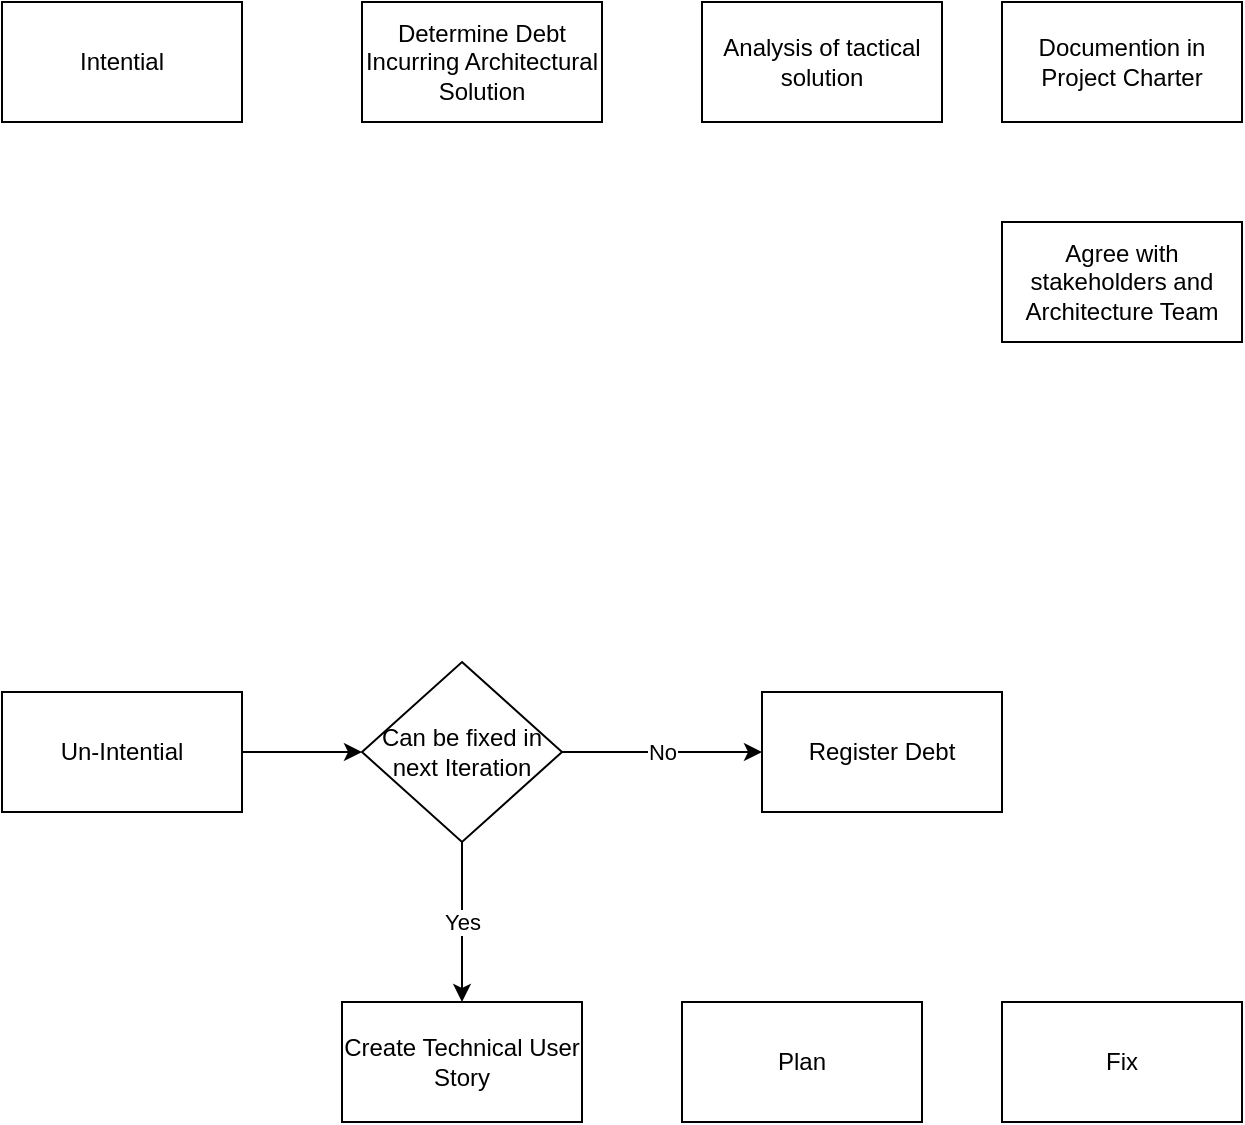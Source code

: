 <mxfile version="18.0.2" type="github"><diagram id="a7lsnvFxlzCNALzNnyJH" name="Page-1"><mxGraphModel dx="1422" dy="705" grid="1" gridSize="10" guides="1" tooltips="1" connect="1" arrows="1" fold="1" page="1" pageScale="1" pageWidth="850" pageHeight="1100" math="0" shadow="0"><root><mxCell id="0"/><mxCell id="1" parent="0"/><mxCell id="VVxK7xskKdk4e8hoqTio-1" value="Intential" style="rounded=0;whiteSpace=wrap;html=1;" parent="1" vertex="1"><mxGeometry x="70" y="120" width="120" height="60" as="geometry"/></mxCell><mxCell id="VVxK7xskKdk4e8hoqTio-4" style="edgeStyle=orthogonalEdgeStyle;rounded=0;orthogonalLoop=1;jettySize=auto;html=1;" parent="1" source="VVxK7xskKdk4e8hoqTio-2" target="VVxK7xskKdk4e8hoqTio-3" edge="1"><mxGeometry relative="1" as="geometry"/></mxCell><mxCell id="VVxK7xskKdk4e8hoqTio-2" value="Un-Intential" style="rounded=0;whiteSpace=wrap;html=1;" parent="1" vertex="1"><mxGeometry x="70" y="465" width="120" height="60" as="geometry"/></mxCell><mxCell id="VVxK7xskKdk4e8hoqTio-7" value="Yes" style="edgeStyle=orthogonalEdgeStyle;rounded=0;orthogonalLoop=1;jettySize=auto;html=1;" parent="1" source="VVxK7xskKdk4e8hoqTio-3" target="VVxK7xskKdk4e8hoqTio-6" edge="1"><mxGeometry relative="1" as="geometry"/></mxCell><mxCell id="VVxK7xskKdk4e8hoqTio-8" value="No" style="edgeStyle=orthogonalEdgeStyle;rounded=0;orthogonalLoop=1;jettySize=auto;html=1;" parent="1" source="VVxK7xskKdk4e8hoqTio-3" target="VVxK7xskKdk4e8hoqTio-5" edge="1"><mxGeometry relative="1" as="geometry"/></mxCell><mxCell id="VVxK7xskKdk4e8hoqTio-3" value="Can be fixed in next Iteration" style="rhombus;whiteSpace=wrap;html=1;" parent="1" vertex="1"><mxGeometry x="250" y="450" width="100" height="90" as="geometry"/></mxCell><mxCell id="VVxK7xskKdk4e8hoqTio-5" value="Register Debt" style="rounded=0;whiteSpace=wrap;html=1;" parent="1" vertex="1"><mxGeometry x="450" y="465" width="120" height="60" as="geometry"/></mxCell><mxCell id="VVxK7xskKdk4e8hoqTio-6" value="Create Technical User Story" style="rounded=0;whiteSpace=wrap;html=1;" parent="1" vertex="1"><mxGeometry x="240" y="620" width="120" height="60" as="geometry"/></mxCell><mxCell id="VVxK7xskKdk4e8hoqTio-9" value="Determine Debt Incurring Architectural Solution" style="rounded=0;whiteSpace=wrap;html=1;" parent="1" vertex="1"><mxGeometry x="250" y="120" width="120" height="60" as="geometry"/></mxCell><mxCell id="VVxK7xskKdk4e8hoqTio-10" value="Analysis of tactical solution" style="rounded=0;whiteSpace=wrap;html=1;" parent="1" vertex="1"><mxGeometry x="420" y="120" width="120" height="60" as="geometry"/></mxCell><mxCell id="VVxK7xskKdk4e8hoqTio-11" value="Documention in Project Charter" style="rounded=0;whiteSpace=wrap;html=1;" parent="1" vertex="1"><mxGeometry x="570" y="120" width="120" height="60" as="geometry"/></mxCell><mxCell id="VVxK7xskKdk4e8hoqTio-12" value="Agree with stakeholders and Architecture Team" style="rounded=0;whiteSpace=wrap;html=1;" parent="1" vertex="1"><mxGeometry x="570" y="230" width="120" height="60" as="geometry"/></mxCell><mxCell id="geiYMRjk0BRkFTZCLamE-3" value="Plan" style="rounded=0;whiteSpace=wrap;html=1;" vertex="1" parent="1"><mxGeometry x="410" y="620" width="120" height="60" as="geometry"/></mxCell><mxCell id="geiYMRjk0BRkFTZCLamE-4" value="Fix" style="rounded=0;whiteSpace=wrap;html=1;" vertex="1" parent="1"><mxGeometry x="570" y="620" width="120" height="60" as="geometry"/></mxCell></root></mxGraphModel></diagram></mxfile>